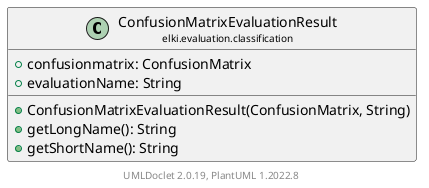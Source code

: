 @startuml
    remove .*\.(Instance|Par|Parameterizer|Factory)$
    set namespaceSeparator none
    hide empty fields
    hide empty methods

    class "<size:14>ConfusionMatrixEvaluationResult\n<size:10>elki.evaluation.classification" as elki.evaluation.classification.ConfusionMatrixEvaluationResult [[ConfusionMatrixEvaluationResult.html]] {
        +confusionmatrix: ConfusionMatrix
        +evaluationName: String
        +ConfusionMatrixEvaluationResult(ConfusionMatrix, String)
        +getLongName(): String
        +getShortName(): String
    }

    center footer UMLDoclet 2.0.19, PlantUML 1.2022.8
@enduml
